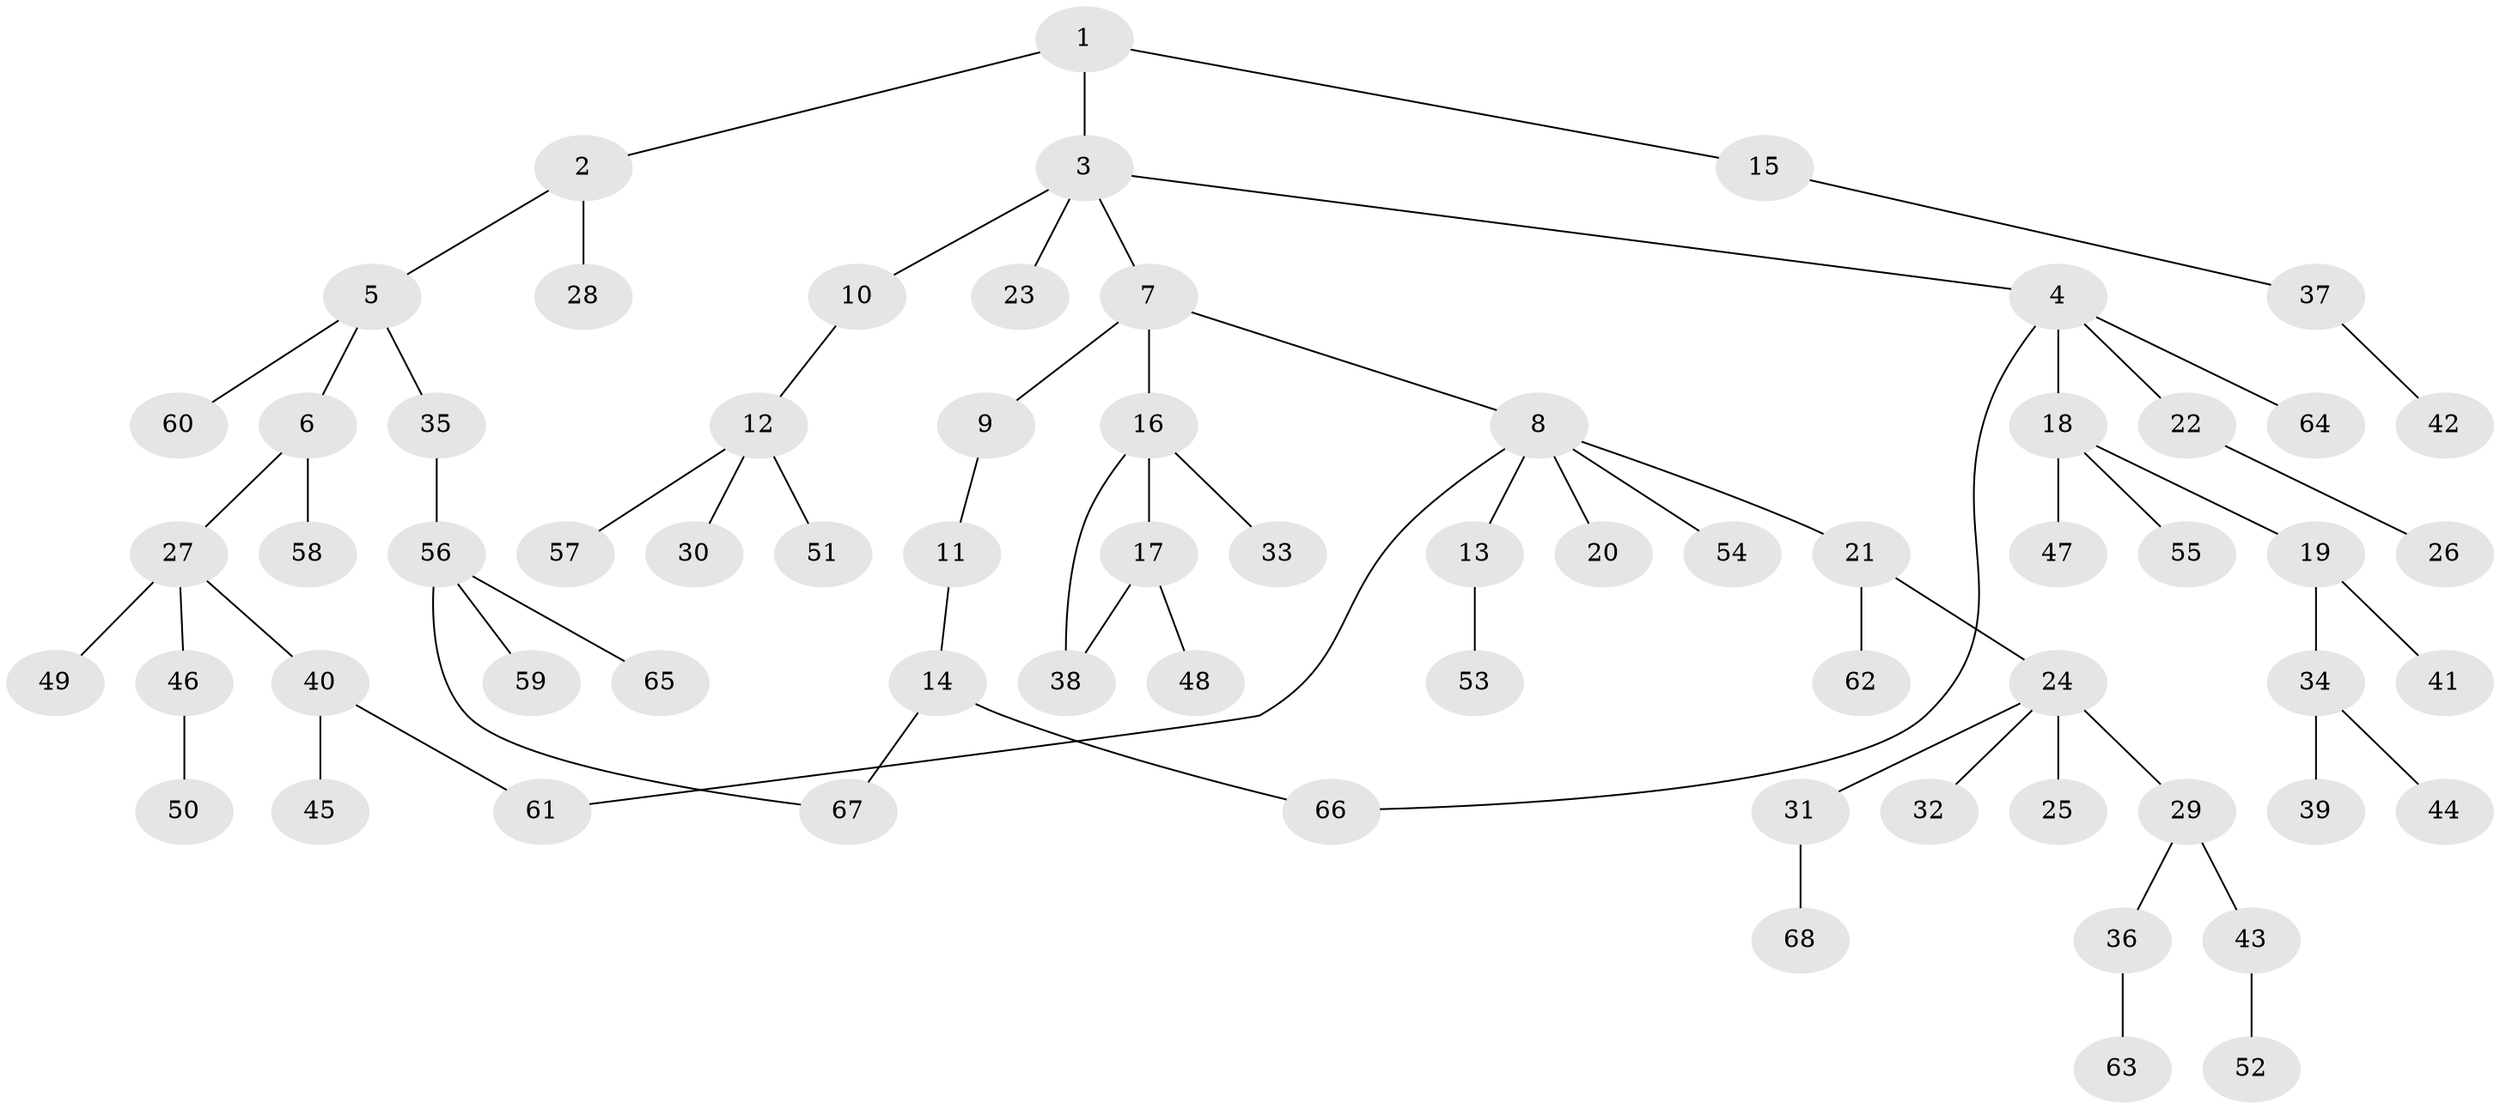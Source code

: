 // Generated by graph-tools (version 1.1) at 2025/41/03/09/25 04:41:39]
// undirected, 68 vertices, 71 edges
graph export_dot {
graph [start="1"]
  node [color=gray90,style=filled];
  1;
  2;
  3;
  4;
  5;
  6;
  7;
  8;
  9;
  10;
  11;
  12;
  13;
  14;
  15;
  16;
  17;
  18;
  19;
  20;
  21;
  22;
  23;
  24;
  25;
  26;
  27;
  28;
  29;
  30;
  31;
  32;
  33;
  34;
  35;
  36;
  37;
  38;
  39;
  40;
  41;
  42;
  43;
  44;
  45;
  46;
  47;
  48;
  49;
  50;
  51;
  52;
  53;
  54;
  55;
  56;
  57;
  58;
  59;
  60;
  61;
  62;
  63;
  64;
  65;
  66;
  67;
  68;
  1 -- 2;
  1 -- 3;
  1 -- 15;
  2 -- 5;
  2 -- 28;
  3 -- 4;
  3 -- 7;
  3 -- 10;
  3 -- 23;
  4 -- 18;
  4 -- 22;
  4 -- 64;
  4 -- 66;
  5 -- 6;
  5 -- 35;
  5 -- 60;
  6 -- 27;
  6 -- 58;
  7 -- 8;
  7 -- 9;
  7 -- 16;
  8 -- 13;
  8 -- 20;
  8 -- 21;
  8 -- 54;
  8 -- 61;
  9 -- 11;
  10 -- 12;
  11 -- 14;
  12 -- 30;
  12 -- 51;
  12 -- 57;
  13 -- 53;
  14 -- 66;
  14 -- 67;
  15 -- 37;
  16 -- 17;
  16 -- 33;
  16 -- 38;
  17 -- 38;
  17 -- 48;
  18 -- 19;
  18 -- 47;
  18 -- 55;
  19 -- 34;
  19 -- 41;
  21 -- 24;
  21 -- 62;
  22 -- 26;
  24 -- 25;
  24 -- 29;
  24 -- 31;
  24 -- 32;
  27 -- 40;
  27 -- 46;
  27 -- 49;
  29 -- 36;
  29 -- 43;
  31 -- 68;
  34 -- 39;
  34 -- 44;
  35 -- 56;
  36 -- 63;
  37 -- 42;
  40 -- 45;
  40 -- 61;
  43 -- 52;
  46 -- 50;
  56 -- 59;
  56 -- 65;
  56 -- 67;
}

